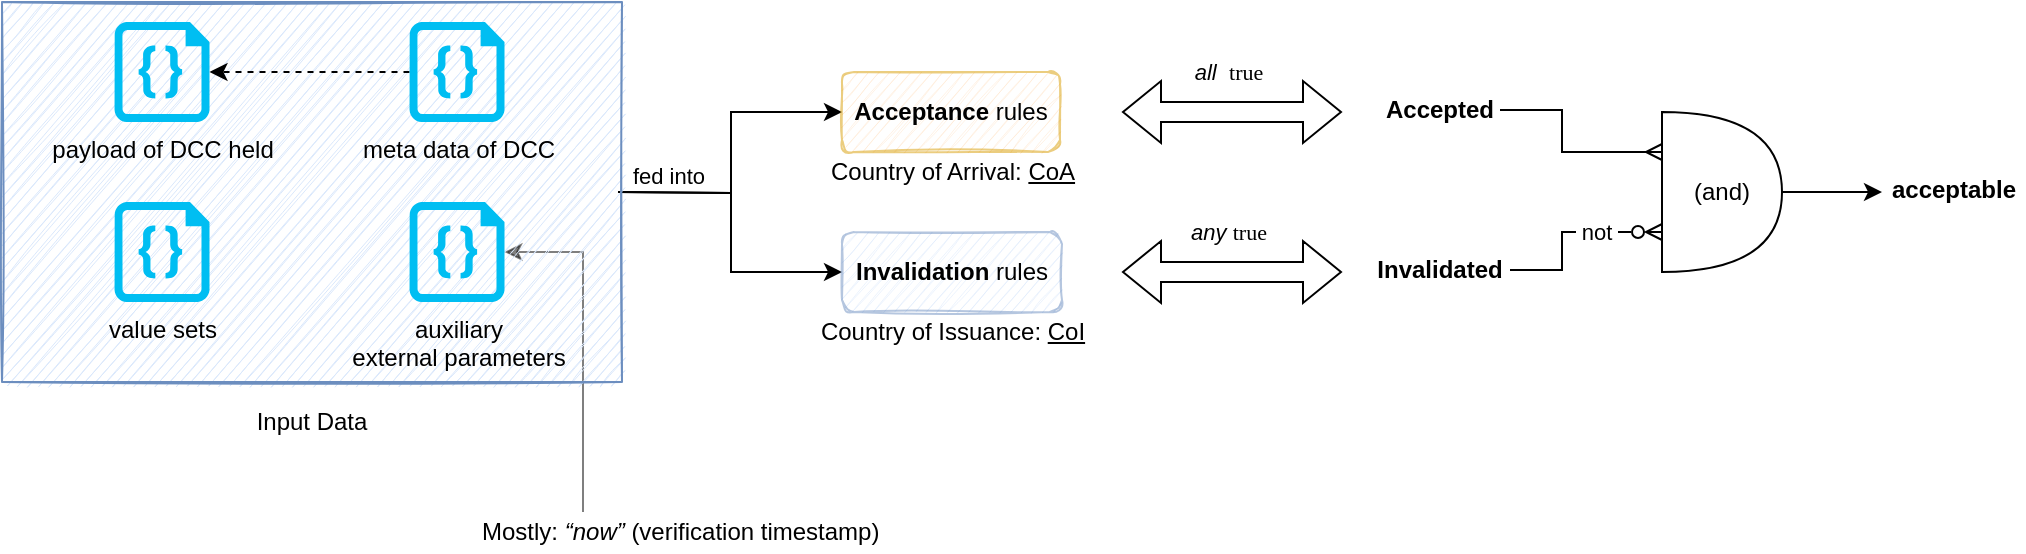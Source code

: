 <mxfile version="16.5.1" type="device"><diagram id="sSj183IfWD0TT-TxmVb-" name="Page-1"><mxGraphModel dx="1933" dy="822" grid="1" gridSize="10" guides="1" tooltips="1" connect="1" arrows="1" fold="1" page="1" pageScale="1" pageWidth="827" pageHeight="1169" math="0" shadow="0"><root><mxCell id="0"/><mxCell id="1" parent="0"/><mxCell id="kj50DQpI5uBaPD9AXqkq-5" value="&lt;div&gt;&lt;/div&gt;Mostly:&amp;nbsp;&lt;i&gt;“now”&amp;nbsp;&lt;/i&gt;(verification timestamp)" style="text;html=1;strokeColor=none;fillColor=none;align=left;verticalAlign=middle;whiteSpace=wrap;rounded=0;" parent="1" vertex="1"><mxGeometry x="98" y="350" width="210" height="20" as="geometry"/></mxCell><mxCell id="30ZtBQ9pTGLcLiGo35Gu-9" style="edgeStyle=orthogonalEdgeStyle;rounded=0;orthogonalLoop=1;jettySize=auto;html=1;exitX=0.25;exitY=0;exitDx=0;exitDy=0;entryX=1;entryY=0.5;entryDx=0;entryDy=0;entryPerimeter=0;opacity=50;" parent="1" source="kj50DQpI5uBaPD9AXqkq-5" target="30ZtBQ9pTGLcLiGo35Gu-7" edge="1"><mxGeometry relative="1" as="geometry"><Array as="points"><mxPoint x="150" y="350"/><mxPoint x="150" y="220"/></Array></mxGeometry></mxCell><mxCell id="kj50DQpI5uBaPD9AXqkq-8" style="edgeStyle=orthogonalEdgeStyle;rounded=0;orthogonalLoop=1;jettySize=auto;html=1;exitX=0.1;exitY=0.5;exitDx=0;exitDy=0;exitPerimeter=0;entryX=0;entryY=0.5;entryDx=0;entryDy=0;" parent="1" target="S3vsmb9efELJsfjDma_j-9" edge="1"><mxGeometry relative="1" as="geometry"><mxPoint x="252" y="195.0" as="targetPoint"/><mxPoint x="168" y="190" as="sourcePoint"/></mxGeometry></mxCell><mxCell id="kj50DQpI5uBaPD9AXqkq-9" value="&amp;nbsp;fed into&amp;nbsp;" style="edgeLabel;html=1;align=center;verticalAlign=middle;resizable=0;points=[];labelBorderColor=none;labelBackgroundColor=#FFFFFF;" parent="kj50DQpI5uBaPD9AXqkq-8" vertex="1" connectable="0"><mxGeometry x="-0.063" y="-1" relative="1" as="geometry"><mxPoint x="-33" y="6" as="offset"/></mxGeometry></mxCell><mxCell id="kj50DQpI5uBaPD9AXqkq-23" style="edgeStyle=orthogonalEdgeStyle;rounded=0;orthogonalLoop=1;jettySize=auto;html=1;exitX=0.1;exitY=0.5;exitDx=0;exitDy=0;exitPerimeter=0;entryX=0;entryY=0.5;entryDx=0;entryDy=0;fontFamily=Helvetica;endArrow=classic;endFill=1;" parent="1" target="S3vsmb9efELJsfjDma_j-4" edge="1"><mxGeometry relative="1" as="geometry"><mxPoint x="168" y="190" as="sourcePoint"/></mxGeometry></mxCell><mxCell id="kj50DQpI5uBaPD9AXqkq-10" value="" style="shape=flexArrow;endArrow=classic;startArrow=classic;html=1;rounded=0;" parent="1" edge="1"><mxGeometry width="100" height="100" relative="1" as="geometry"><mxPoint x="420" y="150" as="sourcePoint"/><mxPoint x="530" y="150" as="targetPoint"/></mxGeometry></mxCell><mxCell id="kj50DQpI5uBaPD9AXqkq-11" value="&amp;nbsp;&lt;i&gt;all&lt;/i&gt;&amp;nbsp;&amp;nbsp;&lt;font face=&quot;Menlo&quot;&gt;true&lt;/font&gt;&amp;nbsp;" style="edgeLabel;html=1;align=center;verticalAlign=middle;resizable=0;points=[];" parent="kj50DQpI5uBaPD9AXqkq-10" vertex="1" connectable="0"><mxGeometry x="-0.036" y="1" relative="1" as="geometry"><mxPoint y="-19" as="offset"/></mxGeometry></mxCell><mxCell id="kj50DQpI5uBaPD9AXqkq-12" value="" style="shape=flexArrow;endArrow=classic;startArrow=classic;html=1;rounded=0;" parent="1" edge="1"><mxGeometry width="100" height="100" relative="1" as="geometry"><mxPoint x="420" y="230" as="sourcePoint"/><mxPoint x="530" y="230" as="targetPoint"/></mxGeometry></mxCell><mxCell id="kj50DQpI5uBaPD9AXqkq-13" value="&amp;nbsp;&lt;i&gt;any&lt;/i&gt;&amp;nbsp;&lt;font face=&quot;Menlo&quot;&gt;true&lt;/font&gt;&amp;nbsp;" style="edgeLabel;html=1;align=center;verticalAlign=middle;resizable=0;points=[];" parent="kj50DQpI5uBaPD9AXqkq-12" vertex="1" connectable="0"><mxGeometry x="-0.036" y="1" relative="1" as="geometry"><mxPoint y="-19" as="offset"/></mxGeometry></mxCell><mxCell id="kj50DQpI5uBaPD9AXqkq-17" style="edgeStyle=orthogonalEdgeStyle;rounded=0;orthogonalLoop=1;jettySize=auto;html=1;exitX=1;exitY=0.5;exitDx=0;exitDy=0;entryX=0;entryY=0.25;entryDx=0;entryDy=0;entryPerimeter=0;fontFamily=Helvetica;endArrow=ERmany;endFill=0;" parent="1" source="kj50DQpI5uBaPD9AXqkq-14" target="kj50DQpI5uBaPD9AXqkq-16" edge="1"><mxGeometry relative="1" as="geometry"><Array as="points"><mxPoint x="640" y="149"/><mxPoint x="640" y="170"/></Array></mxGeometry></mxCell><mxCell id="kj50DQpI5uBaPD9AXqkq-14" value="&lt;font face=&quot;Helvetica&quot;&gt;&lt;b&gt;Accepted&lt;/b&gt;&lt;/font&gt;" style="text;html=1;strokeColor=none;fillColor=none;align=center;verticalAlign=middle;whiteSpace=wrap;rounded=0;fontFamily=Menlo;" parent="1" vertex="1"><mxGeometry x="549" y="134" width="60" height="30" as="geometry"/></mxCell><mxCell id="kj50DQpI5uBaPD9AXqkq-15" value="&lt;font face=&quot;Helvetica&quot;&gt;&lt;b&gt;Invalidated&lt;/b&gt;&lt;/font&gt;" style="text;html=1;strokeColor=none;fillColor=none;align=center;verticalAlign=middle;whiteSpace=wrap;rounded=0;fontFamily=Menlo;" parent="1" vertex="1"><mxGeometry x="544" y="214" width="70" height="30" as="geometry"/></mxCell><mxCell id="kj50DQpI5uBaPD9AXqkq-19" style="edgeStyle=orthogonalEdgeStyle;rounded=0;orthogonalLoop=1;jettySize=auto;html=1;exitX=1;exitY=0.5;exitDx=0;exitDy=0;exitPerimeter=0;fontFamily=Helvetica;endArrow=classic;endFill=1;" parent="1" source="kj50DQpI5uBaPD9AXqkq-16" edge="1"><mxGeometry relative="1" as="geometry"><mxPoint x="800" y="190" as="targetPoint"/></mxGeometry></mxCell><mxCell id="kj50DQpI5uBaPD9AXqkq-16" value="(and)" style="shape=or;whiteSpace=wrap;html=1;fontFamily=Helvetica;" parent="1" vertex="1"><mxGeometry x="690" y="150" width="60" height="80" as="geometry"/></mxCell><mxCell id="kj50DQpI5uBaPD9AXqkq-18" style="edgeStyle=orthogonalEdgeStyle;rounded=0;orthogonalLoop=1;jettySize=auto;html=1;exitX=1;exitY=0.5;exitDx=0;exitDy=0;entryX=0;entryY=0.75;entryDx=0;entryDy=0;entryPerimeter=0;fontFamily=Helvetica;endArrow=ERzeroToMany;endFill=0;" parent="1" source="kj50DQpI5uBaPD9AXqkq-15" target="kj50DQpI5uBaPD9AXqkq-16" edge="1"><mxGeometry relative="1" as="geometry"><Array as="points"><mxPoint x="640" y="229"/><mxPoint x="640" y="210"/></Array></mxGeometry></mxCell><mxCell id="kj50DQpI5uBaPD9AXqkq-22" value="&amp;nbsp;not&amp;nbsp;" style="edgeLabel;html=1;align=center;verticalAlign=middle;resizable=0;points=[];fontFamily=Helvetica;" parent="kj50DQpI5uBaPD9AXqkq-18" vertex="1" connectable="0"><mxGeometry x="0.305" relative="1" as="geometry"><mxPoint as="offset"/></mxGeometry></mxCell><mxCell id="kj50DQpI5uBaPD9AXqkq-20" value="&lt;font face=&quot;Helvetica&quot;&gt;&lt;b&gt;acceptable&lt;/b&gt;&lt;/font&gt;" style="text;html=1;strokeColor=none;fillColor=none;align=center;verticalAlign=middle;whiteSpace=wrap;rounded=0;fontFamily=Menlo;" parent="1" vertex="1"><mxGeometry x="801" y="174" width="70" height="30" as="geometry"/></mxCell><mxCell id="S3vsmb9efELJsfjDma_j-9" value="&lt;b&gt;Acceptance&lt;/b&gt;&amp;nbsp;rules" style="rounded=1;whiteSpace=wrap;html=1;fillColor=#ffe6cc;strokeColor=#d79b00;sketch=1;opacity=50;" parent="1" vertex="1"><mxGeometry x="280" y="130" width="109" height="40" as="geometry"/></mxCell><mxCell id="S3vsmb9efELJsfjDma_j-12" value="Country of Arrival: &lt;u&gt;CoA&lt;/u&gt;" style="text;html=1;align=center;verticalAlign=middle;resizable=0;points=[];autosize=1;strokeColor=none;" parent="1" vertex="1"><mxGeometry x="264.5" y="170" width="140" height="20" as="geometry"/></mxCell><mxCell id="S3vsmb9efELJsfjDma_j-4" value="&lt;b&gt;Invalidation&lt;/b&gt; rules" style="rounded=1;whiteSpace=wrap;html=1;fillColor=#dae8fc;strokeColor=#6c8ebf;sketch=1;opacity=50;" parent="1" vertex="1"><mxGeometry x="280" y="210" width="110" height="40" as="geometry"/></mxCell><mxCell id="30ZtBQ9pTGLcLiGo35Gu-1" value="" style="rounded=0;whiteSpace=wrap;html=1;sketch=1;fillColor=#dae8fc;strokeColor=#6c8ebf;" parent="1" vertex="1"><mxGeometry x="-140" y="95" width="310" height="190" as="geometry"/></mxCell><mxCell id="S3vsmb9efELJsfjDma_j-5" value="Country of Issuance: &lt;u&gt;CoI&lt;/u&gt;" style="text;html=1;align=center;verticalAlign=middle;resizable=0;points=[];autosize=1;strokeColor=none;" parent="1" vertex="1"><mxGeometry x="260" y="250" width="150" height="20" as="geometry"/></mxCell><mxCell id="30ZtBQ9pTGLcLiGo35Gu-2" value="payload of DCC held" style="verticalLabelPosition=bottom;html=1;verticalAlign=top;align=center;strokeColor=none;fillColor=#00BEF2;shape=mxgraph.azure.code_file;pointerEvents=1;" parent="1" vertex="1"><mxGeometry x="-83.75" y="105" width="47.5" height="50" as="geometry"/></mxCell><mxCell id="30ZtBQ9pTGLcLiGo35Gu-3" style="edgeStyle=orthogonalEdgeStyle;rounded=0;orthogonalLoop=1;jettySize=auto;html=1;exitX=0;exitY=0.5;exitDx=0;exitDy=0;exitPerimeter=0;entryX=1;entryY=0.5;entryDx=0;entryDy=0;entryPerimeter=0;dashed=1;" parent="1" source="30ZtBQ9pTGLcLiGo35Gu-4" target="30ZtBQ9pTGLcLiGo35Gu-2" edge="1"><mxGeometry relative="1" as="geometry"/></mxCell><mxCell id="30ZtBQ9pTGLcLiGo35Gu-4" value="meta data of DCC" style="verticalLabelPosition=bottom;html=1;verticalAlign=top;align=center;strokeColor=none;fillColor=#00BEF2;shape=mxgraph.azure.code_file;pointerEvents=1;" parent="1" vertex="1"><mxGeometry x="63.75" y="105" width="47.5" height="50" as="geometry"/></mxCell><mxCell id="30ZtBQ9pTGLcLiGo35Gu-6" value="value sets" style="verticalLabelPosition=bottom;html=1;verticalAlign=top;align=center;strokeColor=none;fillColor=#00BEF2;shape=mxgraph.azure.code_file;pointerEvents=1;" parent="1" vertex="1"><mxGeometry x="-83.75" y="195" width="47.5" height="50" as="geometry"/></mxCell><mxCell id="30ZtBQ9pTGLcLiGo35Gu-7" value="auxiliary&lt;br&gt;external parameters" style="verticalLabelPosition=bottom;html=1;verticalAlign=top;align=center;strokeColor=none;fillColor=#00BEF2;shape=mxgraph.azure.code_file;pointerEvents=1;" parent="1" vertex="1"><mxGeometry x="63.75" y="195" width="47.5" height="50" as="geometry"/></mxCell><mxCell id="30ZtBQ9pTGLcLiGo35Gu-8" value="Input Data" style="text;html=1;strokeColor=none;fillColor=none;align=center;verticalAlign=middle;whiteSpace=wrap;rounded=0;" parent="1" vertex="1"><mxGeometry x="-15" y="290" width="60" height="30" as="geometry"/></mxCell></root></mxGraphModel></diagram></mxfile>
